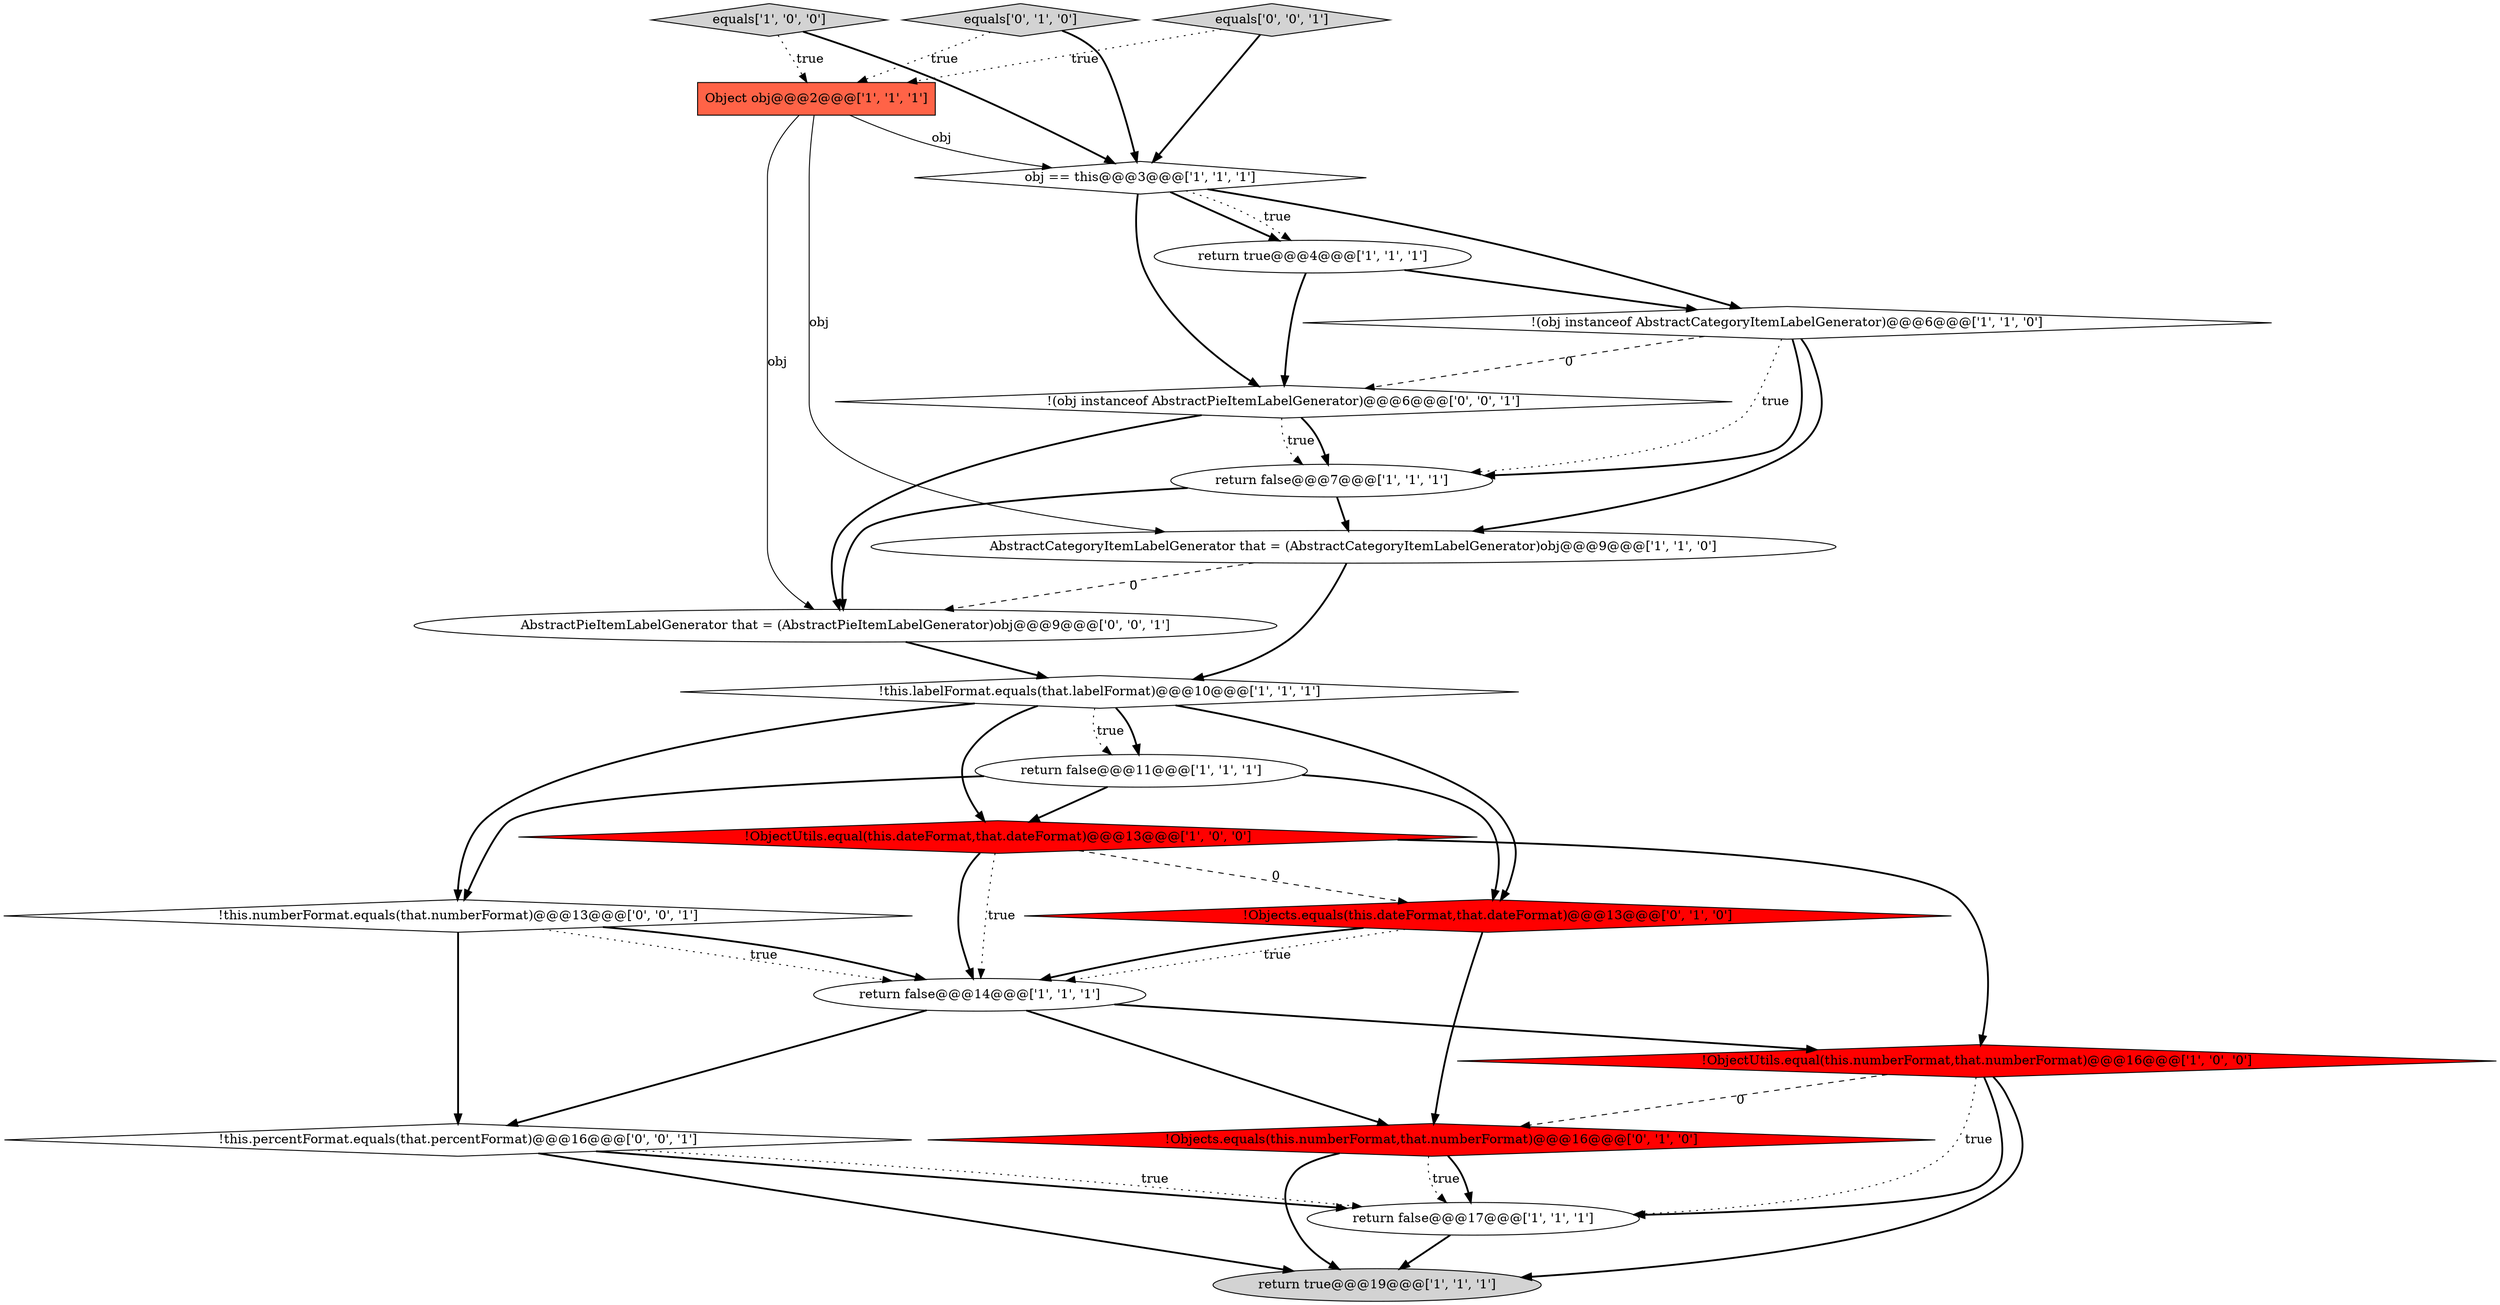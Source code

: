 digraph {
11 [style = filled, label = "equals['1', '0', '0']", fillcolor = lightgray, shape = diamond image = "AAA0AAABBB1BBB"];
2 [style = filled, label = "!this.labelFormat.equals(that.labelFormat)@@@10@@@['1', '1', '1']", fillcolor = white, shape = diamond image = "AAA0AAABBB1BBB"];
20 [style = filled, label = "!this.numberFormat.equals(that.numberFormat)@@@13@@@['0', '0', '1']", fillcolor = white, shape = diamond image = "AAA0AAABBB3BBB"];
6 [style = filled, label = "Object obj@@@2@@@['1', '1', '1']", fillcolor = tomato, shape = box image = "AAA0AAABBB1BBB"];
15 [style = filled, label = "!Objects.equals(this.dateFormat,that.dateFormat)@@@13@@@['0', '1', '0']", fillcolor = red, shape = diamond image = "AAA1AAABBB2BBB"];
16 [style = filled, label = "equals['0', '1', '0']", fillcolor = lightgray, shape = diamond image = "AAA0AAABBB2BBB"];
9 [style = filled, label = "!(obj instanceof AbstractCategoryItemLabelGenerator)@@@6@@@['1', '1', '0']", fillcolor = white, shape = diamond image = "AAA0AAABBB1BBB"];
13 [style = filled, label = "return true@@@4@@@['1', '1', '1']", fillcolor = white, shape = ellipse image = "AAA0AAABBB1BBB"];
14 [style = filled, label = "!Objects.equals(this.numberFormat,that.numberFormat)@@@16@@@['0', '1', '0']", fillcolor = red, shape = diamond image = "AAA1AAABBB2BBB"];
5 [style = filled, label = "!ObjectUtils.equal(this.numberFormat,that.numberFormat)@@@16@@@['1', '0', '0']", fillcolor = red, shape = diamond image = "AAA1AAABBB1BBB"];
18 [style = filled, label = "equals['0', '0', '1']", fillcolor = lightgray, shape = diamond image = "AAA0AAABBB3BBB"];
7 [style = filled, label = "return false@@@7@@@['1', '1', '1']", fillcolor = white, shape = ellipse image = "AAA0AAABBB1BBB"];
1 [style = filled, label = "!ObjectUtils.equal(this.dateFormat,that.dateFormat)@@@13@@@['1', '0', '0']", fillcolor = red, shape = diamond image = "AAA1AAABBB1BBB"];
8 [style = filled, label = "return false@@@17@@@['1', '1', '1']", fillcolor = white, shape = ellipse image = "AAA0AAABBB1BBB"];
19 [style = filled, label = "AbstractPieItemLabelGenerator that = (AbstractPieItemLabelGenerator)obj@@@9@@@['0', '0', '1']", fillcolor = white, shape = ellipse image = "AAA0AAABBB3BBB"];
10 [style = filled, label = "return true@@@19@@@['1', '1', '1']", fillcolor = lightgray, shape = ellipse image = "AAA0AAABBB1BBB"];
12 [style = filled, label = "obj == this@@@3@@@['1', '1', '1']", fillcolor = white, shape = diamond image = "AAA0AAABBB1BBB"];
4 [style = filled, label = "return false@@@11@@@['1', '1', '1']", fillcolor = white, shape = ellipse image = "AAA0AAABBB1BBB"];
3 [style = filled, label = "AbstractCategoryItemLabelGenerator that = (AbstractCategoryItemLabelGenerator)obj@@@9@@@['1', '1', '0']", fillcolor = white, shape = ellipse image = "AAA0AAABBB1BBB"];
21 [style = filled, label = "!(obj instanceof AbstractPieItemLabelGenerator)@@@6@@@['0', '0', '1']", fillcolor = white, shape = diamond image = "AAA0AAABBB3BBB"];
17 [style = filled, label = "!this.percentFormat.equals(that.percentFormat)@@@16@@@['0', '0', '1']", fillcolor = white, shape = diamond image = "AAA0AAABBB3BBB"];
0 [style = filled, label = "return false@@@14@@@['1', '1', '1']", fillcolor = white, shape = ellipse image = "AAA0AAABBB1BBB"];
1->5 [style = bold, label=""];
17->8 [style = bold, label=""];
5->10 [style = bold, label=""];
5->8 [style = bold, label=""];
8->10 [style = bold, label=""];
17->10 [style = bold, label=""];
2->20 [style = bold, label=""];
20->17 [style = bold, label=""];
5->14 [style = dashed, label="0"];
6->3 [style = solid, label="obj"];
15->14 [style = bold, label=""];
21->19 [style = bold, label=""];
12->21 [style = bold, label=""];
2->1 [style = bold, label=""];
0->17 [style = bold, label=""];
1->15 [style = dashed, label="0"];
20->0 [style = dotted, label="true"];
20->0 [style = bold, label=""];
4->15 [style = bold, label=""];
18->12 [style = bold, label=""];
14->10 [style = bold, label=""];
6->12 [style = solid, label="obj"];
6->19 [style = solid, label="obj"];
11->12 [style = bold, label=""];
1->0 [style = bold, label=""];
19->2 [style = bold, label=""];
9->7 [style = bold, label=""];
12->9 [style = bold, label=""];
15->0 [style = dotted, label="true"];
2->4 [style = bold, label=""];
7->3 [style = bold, label=""];
18->6 [style = dotted, label="true"];
3->19 [style = dashed, label="0"];
12->13 [style = bold, label=""];
17->8 [style = dotted, label="true"];
0->14 [style = bold, label=""];
12->13 [style = dotted, label="true"];
3->2 [style = bold, label=""];
9->21 [style = dashed, label="0"];
11->6 [style = dotted, label="true"];
15->0 [style = bold, label=""];
21->7 [style = dotted, label="true"];
2->4 [style = dotted, label="true"];
2->15 [style = bold, label=""];
4->20 [style = bold, label=""];
14->8 [style = dotted, label="true"];
9->3 [style = bold, label=""];
21->7 [style = bold, label=""];
4->1 [style = bold, label=""];
14->8 [style = bold, label=""];
1->0 [style = dotted, label="true"];
13->9 [style = bold, label=""];
9->7 [style = dotted, label="true"];
5->8 [style = dotted, label="true"];
13->21 [style = bold, label=""];
7->19 [style = bold, label=""];
16->12 [style = bold, label=""];
16->6 [style = dotted, label="true"];
0->5 [style = bold, label=""];
}
